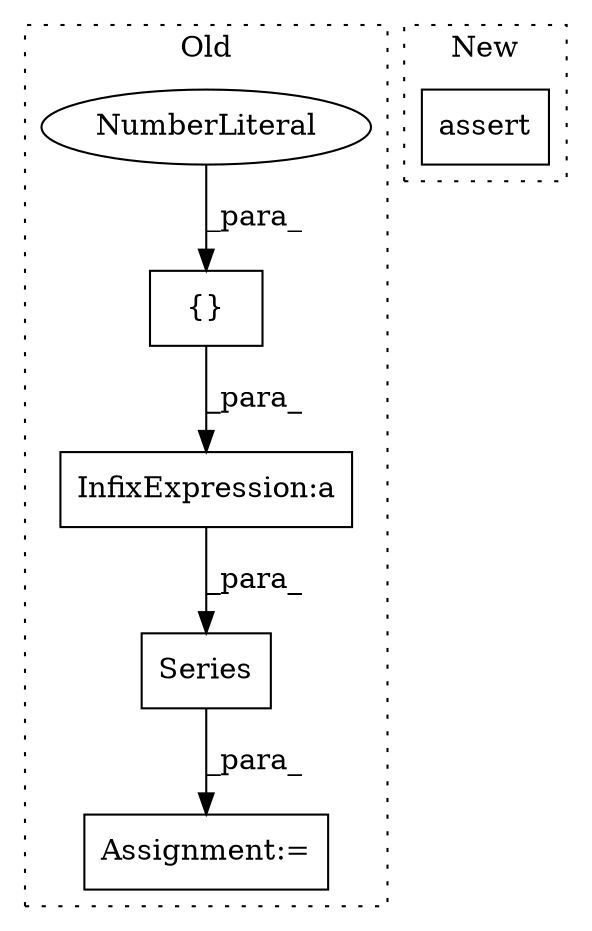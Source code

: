 digraph G {
subgraph cluster0 {
1 [label="Series" a="32" s="1998,2026" l="7,1" shape="box"];
3 [label="{}" a="4" s="2014,2016" l="1,1" shape="box"];
4 [label="NumberLiteral" a="34" s="2015" l="1" shape="ellipse"];
5 [label="Assignment:=" a="7" s="1990" l="1" shape="box"];
6 [label="InfixExpression:a" a="27" s="2017" l="3" shape="box"];
label = "Old";
style="dotted";
}
subgraph cluster1 {
2 [label="assert" a="32" s="3019,3053" l="12,1" shape="box"];
label = "New";
style="dotted";
}
1 -> 5 [label="_para_"];
3 -> 6 [label="_para_"];
4 -> 3 [label="_para_"];
6 -> 1 [label="_para_"];
}